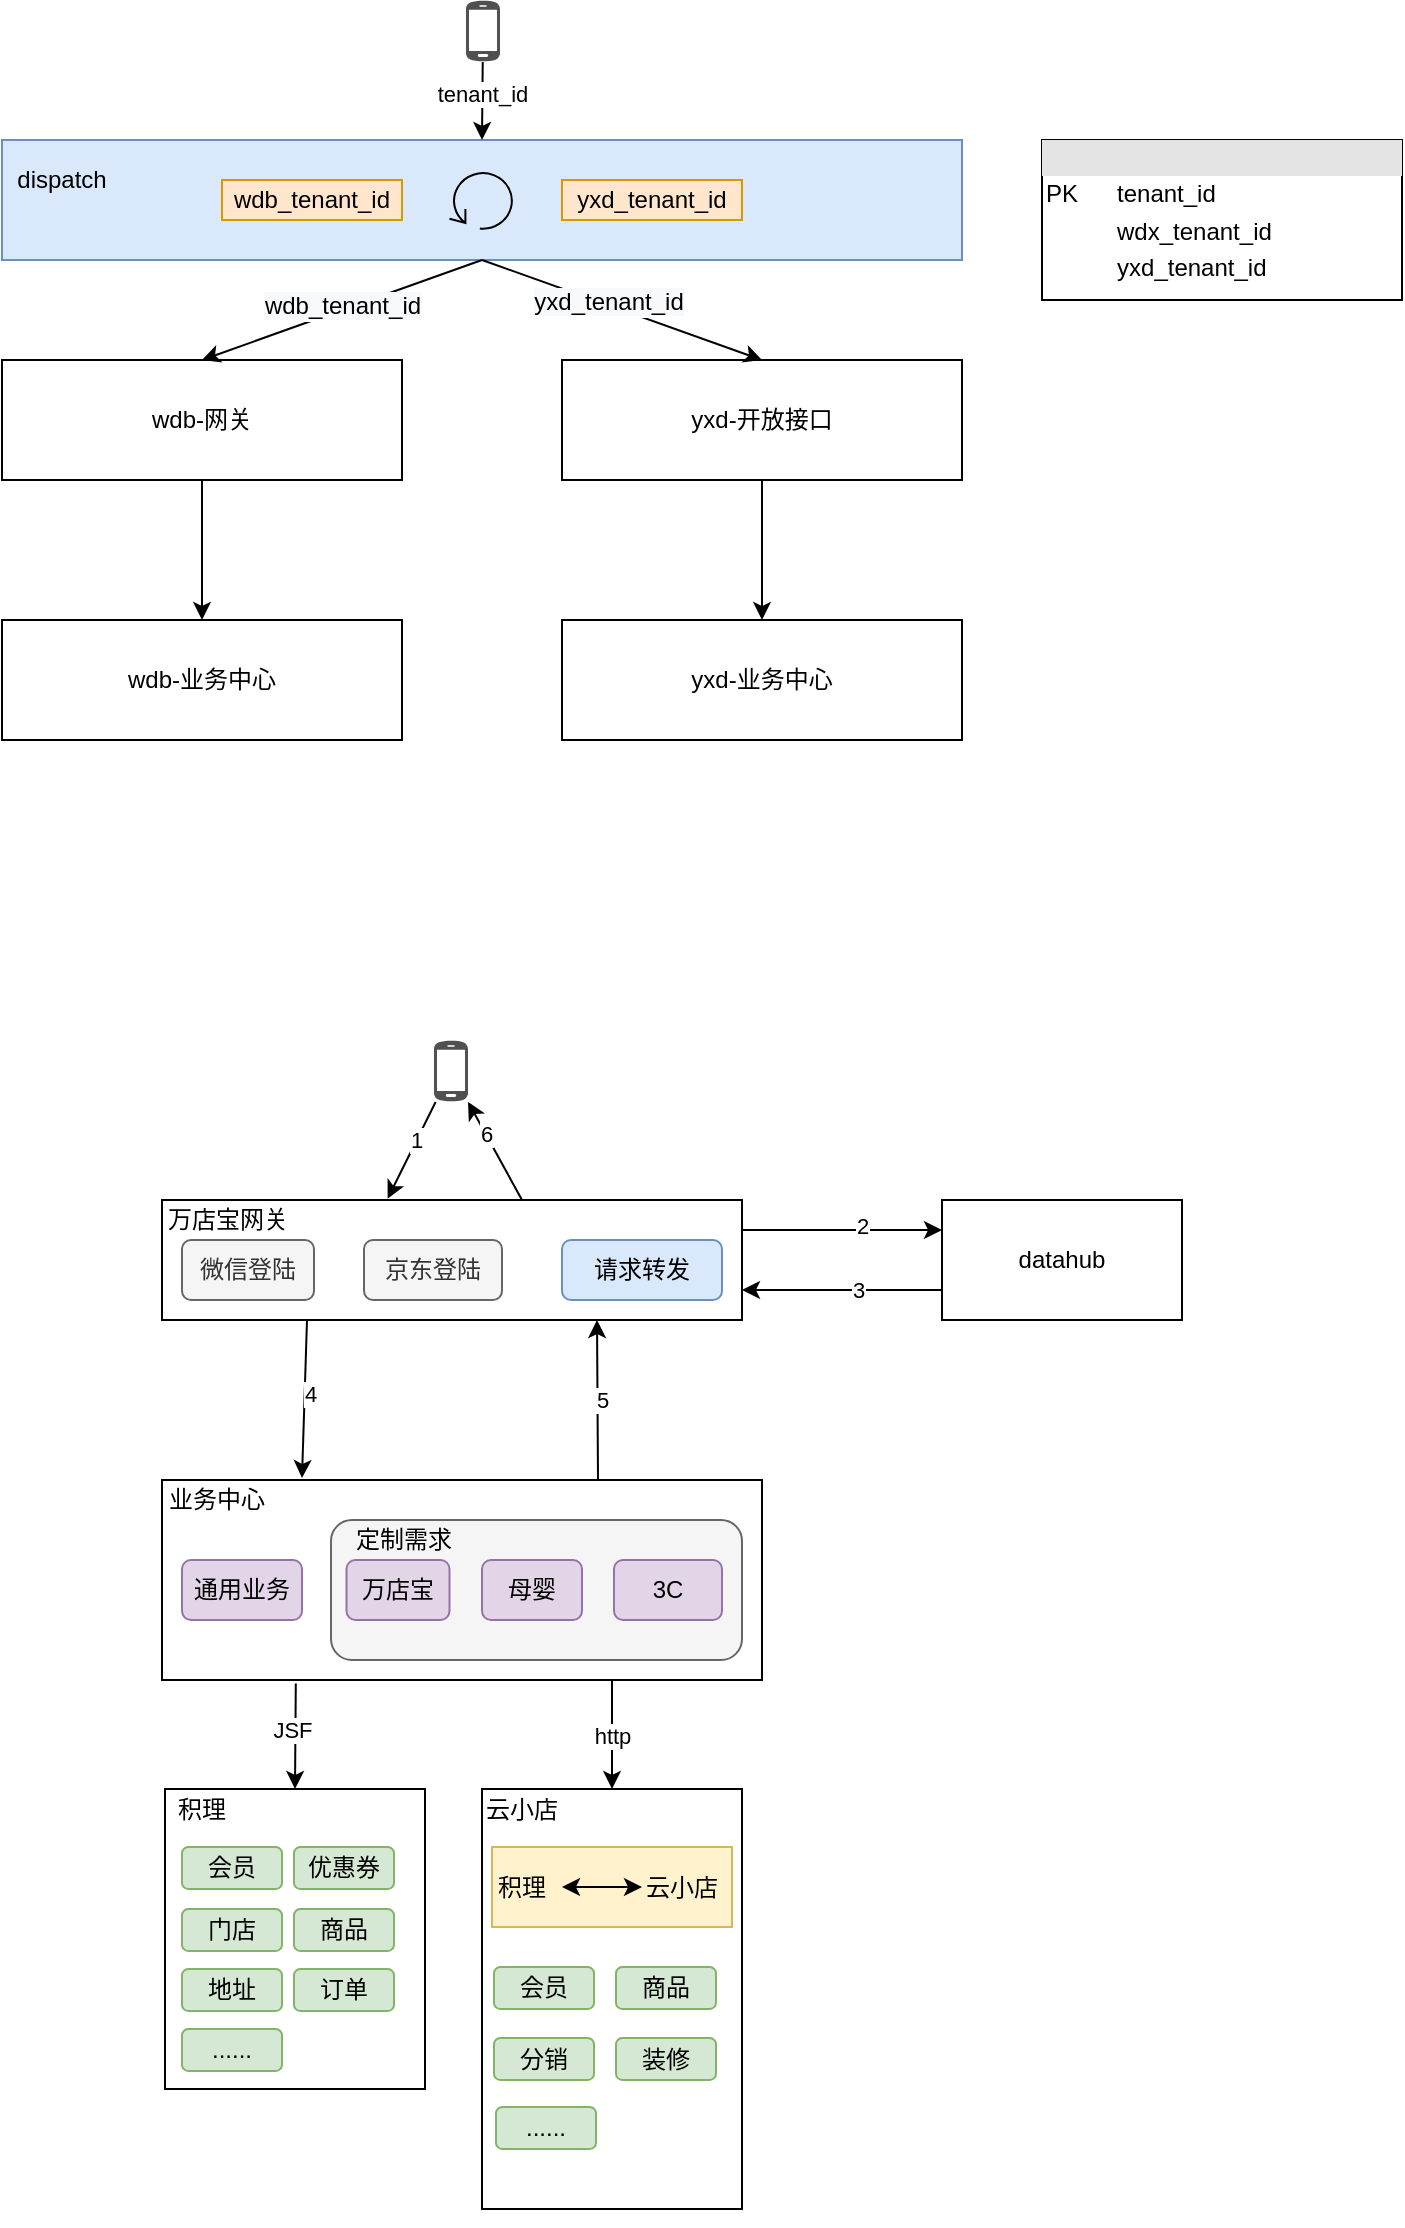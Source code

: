 <mxfile version="14.5.8" type="github">
  <diagram id="L7T1MbWQGTf25k8NJwNz" name="Page-1">
    <mxGraphModel dx="988" dy="564" grid="1" gridSize="10" guides="1" tooltips="1" connect="1" arrows="1" fold="1" page="1" pageScale="1" pageWidth="827" pageHeight="1169" math="0" shadow="0">
      <root>
        <mxCell id="0" />
        <mxCell id="1" parent="0" />
        <mxCell id="DZX4JbNncJ1b7HLnPG4--37" value="" style="rounded=0;whiteSpace=wrap;html=1;" vertex="1" parent="1">
          <mxGeometry x="240" y="920" width="300" height="100" as="geometry" />
        </mxCell>
        <mxCell id="DZX4JbNncJ1b7HLnPG4--77" value="" style="rounded=1;whiteSpace=wrap;html=1;fillColor=#f5f5f5;strokeColor=#666666;fontColor=#333333;" vertex="1" parent="1">
          <mxGeometry x="324.5" y="940" width="205.5" height="70" as="geometry" />
        </mxCell>
        <mxCell id="DZX4JbNncJ1b7HLnPG4--1" value="" style="rounded=0;whiteSpace=wrap;html=1;fillColor=#dae8fc;strokeColor=#6c8ebf;" vertex="1" parent="1">
          <mxGeometry x="160" y="250" width="480" height="60" as="geometry" />
        </mxCell>
        <mxCell id="DZX4JbNncJ1b7HLnPG4--2" value="wdb-网关" style="rounded=0;whiteSpace=wrap;html=1;" vertex="1" parent="1">
          <mxGeometry x="160" y="360" width="200" height="60" as="geometry" />
        </mxCell>
        <mxCell id="DZX4JbNncJ1b7HLnPG4--3" value="yxd-开放接口" style="rounded=0;whiteSpace=wrap;html=1;" vertex="1" parent="1">
          <mxGeometry x="440" y="360" width="200" height="60" as="geometry" />
        </mxCell>
        <mxCell id="DZX4JbNncJ1b7HLnPG4--4" value="" style="endArrow=classic;html=1;exitX=0.5;exitY=1;exitDx=0;exitDy=0;entryX=0.5;entryY=0;entryDx=0;entryDy=0;" edge="1" parent="1" source="DZX4JbNncJ1b7HLnPG4--1" target="DZX4JbNncJ1b7HLnPG4--2">
          <mxGeometry width="50" height="50" relative="1" as="geometry">
            <mxPoint x="390" y="460" as="sourcePoint" />
            <mxPoint x="440" y="410" as="targetPoint" />
          </mxGeometry>
        </mxCell>
        <mxCell id="DZX4JbNncJ1b7HLnPG4--21" value="&lt;span style=&quot;font-size: 12px ; background-color: rgb(248 , 249 , 250)&quot;&gt;wdb_tenant_id&lt;/span&gt;" style="edgeLabel;html=1;align=center;verticalAlign=middle;resizable=0;points=[];" vertex="1" connectable="0" parent="DZX4JbNncJ1b7HLnPG4--4">
          <mxGeometry x="-0.004" y="-2" relative="1" as="geometry">
            <mxPoint as="offset" />
          </mxGeometry>
        </mxCell>
        <mxCell id="DZX4JbNncJ1b7HLnPG4--5" value="" style="endArrow=classic;html=1;entryX=0.5;entryY=0;entryDx=0;entryDy=0;" edge="1" parent="1" target="DZX4JbNncJ1b7HLnPG4--3">
          <mxGeometry width="50" height="50" relative="1" as="geometry">
            <mxPoint x="400" y="310" as="sourcePoint" />
            <mxPoint x="440" y="410" as="targetPoint" />
          </mxGeometry>
        </mxCell>
        <mxCell id="DZX4JbNncJ1b7HLnPG4--22" value="&lt;span style=&quot;font-size: 12px ; background-color: rgb(248 , 249 , 250)&quot;&gt;yxd_tenant_id&lt;/span&gt;" style="edgeLabel;html=1;align=center;verticalAlign=middle;resizable=0;points=[];" vertex="1" connectable="0" parent="DZX4JbNncJ1b7HLnPG4--5">
          <mxGeometry x="-0.113" y="2" relative="1" as="geometry">
            <mxPoint as="offset" />
          </mxGeometry>
        </mxCell>
        <mxCell id="DZX4JbNncJ1b7HLnPG4--6" value="wdb-业务中心" style="rounded=0;whiteSpace=wrap;html=1;" vertex="1" parent="1">
          <mxGeometry x="160" y="490" width="200" height="60" as="geometry" />
        </mxCell>
        <mxCell id="DZX4JbNncJ1b7HLnPG4--7" value="yxd-业务中心" style="rounded=0;whiteSpace=wrap;html=1;" vertex="1" parent="1">
          <mxGeometry x="440" y="490" width="200" height="60" as="geometry" />
        </mxCell>
        <mxCell id="DZX4JbNncJ1b7HLnPG4--8" value="" style="endArrow=classic;html=1;exitX=0.5;exitY=1;exitDx=0;exitDy=0;entryX=0.5;entryY=0;entryDx=0;entryDy=0;" edge="1" parent="1" source="DZX4JbNncJ1b7HLnPG4--2" target="DZX4JbNncJ1b7HLnPG4--6">
          <mxGeometry width="50" height="50" relative="1" as="geometry">
            <mxPoint x="230" y="470" as="sourcePoint" />
            <mxPoint x="280" y="420" as="targetPoint" />
          </mxGeometry>
        </mxCell>
        <mxCell id="DZX4JbNncJ1b7HLnPG4--10" value="" style="endArrow=classic;html=1;exitX=0.5;exitY=1;exitDx=0;exitDy=0;entryX=0.5;entryY=0;entryDx=0;entryDy=0;" edge="1" parent="1" source="DZX4JbNncJ1b7HLnPG4--3" target="DZX4JbNncJ1b7HLnPG4--7">
          <mxGeometry width="50" height="50" relative="1" as="geometry">
            <mxPoint x="540" y="440" as="sourcePoint" />
            <mxPoint x="420" y="460" as="targetPoint" />
          </mxGeometry>
        </mxCell>
        <mxCell id="DZX4JbNncJ1b7HLnPG4--11" value="" style="pointerEvents=1;shadow=0;dashed=0;html=1;strokeColor=none;fillColor=#505050;labelPosition=center;verticalLabelPosition=bottom;verticalAlign=top;outlineConnect=0;align=center;shape=mxgraph.office.devices.cell_phone_android_proportional;" vertex="1" parent="1">
          <mxGeometry x="392" y="180" width="17" height="31" as="geometry" />
        </mxCell>
        <mxCell id="DZX4JbNncJ1b7HLnPG4--12" value="" style="endArrow=classic;html=1;entryX=0.5;entryY=0;entryDx=0;entryDy=0;" edge="1" parent="1" source="DZX4JbNncJ1b7HLnPG4--11" target="DZX4JbNncJ1b7HLnPG4--1">
          <mxGeometry width="50" height="50" relative="1" as="geometry">
            <mxPoint x="400" y="250" as="sourcePoint" />
            <mxPoint x="450" y="200" as="targetPoint" />
          </mxGeometry>
        </mxCell>
        <mxCell id="DZX4JbNncJ1b7HLnPG4--13" value="tenant_id" style="edgeLabel;html=1;align=center;verticalAlign=middle;resizable=0;points=[];" vertex="1" connectable="0" parent="DZX4JbNncJ1b7HLnPG4--12">
          <mxGeometry x="-0.179" relative="1" as="geometry">
            <mxPoint as="offset" />
          </mxGeometry>
        </mxCell>
        <mxCell id="DZX4JbNncJ1b7HLnPG4--15" value="dispatch" style="text;html=1;strokeColor=none;fillColor=none;align=center;verticalAlign=middle;whiteSpace=wrap;rounded=0;" vertex="1" parent="1">
          <mxGeometry x="170" y="260" width="40" height="20" as="geometry" />
        </mxCell>
        <mxCell id="DZX4JbNncJ1b7HLnPG4--18" value="" style="shape=mxgraph.bpmn.loop;html=1;outlineConnect=0;" vertex="1" parent="1">
          <mxGeometry x="383.75" y="265" width="32.5" height="30" as="geometry" />
        </mxCell>
        <mxCell id="DZX4JbNncJ1b7HLnPG4--19" value="wdb_tenant_id" style="text;html=1;strokeColor=#d79b00;fillColor=#ffe6cc;align=center;verticalAlign=middle;whiteSpace=wrap;rounded=0;" vertex="1" parent="1">
          <mxGeometry x="270" y="270" width="90" height="20" as="geometry" />
        </mxCell>
        <mxCell id="DZX4JbNncJ1b7HLnPG4--20" value="yxd_tenant_id" style="text;html=1;strokeColor=#d79b00;fillColor=#ffe6cc;align=center;verticalAlign=middle;whiteSpace=wrap;rounded=0;" vertex="1" parent="1">
          <mxGeometry x="440" y="270" width="90" height="20" as="geometry" />
        </mxCell>
        <mxCell id="DZX4JbNncJ1b7HLnPG4--23" value="&lt;div style=&quot;box-sizing: border-box ; width: 100% ; background: #e4e4e4 ; padding: 2px&quot;&gt;&lt;br&gt;&lt;/div&gt;&lt;table style=&quot;width: 100% ; font-size: 1em&quot; cellpadding=&quot;2&quot; cellspacing=&quot;0&quot;&gt;&lt;tbody&gt;&lt;tr&gt;&lt;td&gt;PK&lt;/td&gt;&lt;td&gt;tenant_id&lt;/td&gt;&lt;/tr&gt;&lt;tr&gt;&lt;td&gt;&lt;br&gt;&lt;/td&gt;&lt;td&gt;wdx_tenant_id&lt;/td&gt;&lt;/tr&gt;&lt;tr&gt;&lt;td&gt;&lt;/td&gt;&lt;td&gt;yxd_tenant_id&lt;/td&gt;&lt;/tr&gt;&lt;/tbody&gt;&lt;/table&gt;" style="verticalAlign=top;align=left;overflow=fill;html=1;" vertex="1" parent="1">
          <mxGeometry x="680" y="250" width="180" height="80" as="geometry" />
        </mxCell>
        <mxCell id="DZX4JbNncJ1b7HLnPG4--24" value="" style="pointerEvents=1;shadow=0;dashed=0;html=1;strokeColor=none;fillColor=#505050;labelPosition=center;verticalLabelPosition=bottom;verticalAlign=top;outlineConnect=0;align=center;shape=mxgraph.office.devices.cell_phone_android_proportional;" vertex="1" parent="1">
          <mxGeometry x="376" y="700" width="17" height="31" as="geometry" />
        </mxCell>
        <mxCell id="DZX4JbNncJ1b7HLnPG4--25" value="" style="rounded=0;whiteSpace=wrap;html=1;" vertex="1" parent="1">
          <mxGeometry x="240" y="780" width="290" height="60" as="geometry" />
        </mxCell>
        <mxCell id="DZX4JbNncJ1b7HLnPG4--26" value="万店宝网关" style="text;html=1;strokeColor=none;fillColor=none;align=center;verticalAlign=middle;whiteSpace=wrap;rounded=0;" vertex="1" parent="1">
          <mxGeometry x="240" y="780" width="66" height="20" as="geometry" />
        </mxCell>
        <mxCell id="DZX4JbNncJ1b7HLnPG4--27" value="微信登陆" style="rounded=1;whiteSpace=wrap;html=1;fillColor=#f5f5f5;strokeColor=#666666;fontColor=#333333;" vertex="1" parent="1">
          <mxGeometry x="250" y="800" width="66" height="30" as="geometry" />
        </mxCell>
        <mxCell id="DZX4JbNncJ1b7HLnPG4--28" value="京东登陆" style="rounded=1;whiteSpace=wrap;html=1;fillColor=#f5f5f5;strokeColor=#666666;fontColor=#333333;" vertex="1" parent="1">
          <mxGeometry x="341" y="800" width="69" height="30" as="geometry" />
        </mxCell>
        <mxCell id="DZX4JbNncJ1b7HLnPG4--29" value="请求转发" style="rounded=1;whiteSpace=wrap;html=1;fillColor=#dae8fc;strokeColor=#6c8ebf;" vertex="1" parent="1">
          <mxGeometry x="440" y="800" width="80" height="30" as="geometry" />
        </mxCell>
        <mxCell id="DZX4JbNncJ1b7HLnPG4--30" value="datahub" style="rounded=0;whiteSpace=wrap;html=1;" vertex="1" parent="1">
          <mxGeometry x="630" y="780" width="120" height="60" as="geometry" />
        </mxCell>
        <mxCell id="DZX4JbNncJ1b7HLnPG4--31" value="" style="endArrow=classic;html=1;exitX=1;exitY=0.25;exitDx=0;exitDy=0;entryX=0;entryY=0.25;entryDx=0;entryDy=0;" edge="1" parent="1" source="DZX4JbNncJ1b7HLnPG4--25" target="DZX4JbNncJ1b7HLnPG4--30">
          <mxGeometry width="50" height="50" relative="1" as="geometry">
            <mxPoint x="530" y="840" as="sourcePoint" />
            <mxPoint x="580" y="790" as="targetPoint" />
          </mxGeometry>
        </mxCell>
        <mxCell id="DZX4JbNncJ1b7HLnPG4--35" value="2" style="edgeLabel;html=1;align=center;verticalAlign=middle;resizable=0;points=[];" vertex="1" connectable="0" parent="DZX4JbNncJ1b7HLnPG4--31">
          <mxGeometry x="0.19" y="2" relative="1" as="geometry">
            <mxPoint as="offset" />
          </mxGeometry>
        </mxCell>
        <mxCell id="DZX4JbNncJ1b7HLnPG4--32" value="" style="endArrow=classic;html=1;exitX=0;exitY=0.75;exitDx=0;exitDy=0;entryX=1;entryY=0.75;entryDx=0;entryDy=0;" edge="1" parent="1" source="DZX4JbNncJ1b7HLnPG4--30" target="DZX4JbNncJ1b7HLnPG4--25">
          <mxGeometry width="50" height="50" relative="1" as="geometry">
            <mxPoint x="540" y="900" as="sourcePoint" />
            <mxPoint x="590" y="850" as="targetPoint" />
          </mxGeometry>
        </mxCell>
        <mxCell id="DZX4JbNncJ1b7HLnPG4--36" value="3" style="edgeLabel;html=1;align=center;verticalAlign=middle;resizable=0;points=[];" vertex="1" connectable="0" parent="DZX4JbNncJ1b7HLnPG4--32">
          <mxGeometry x="-0.157" relative="1" as="geometry">
            <mxPoint as="offset" />
          </mxGeometry>
        </mxCell>
        <mxCell id="DZX4JbNncJ1b7HLnPG4--33" value="" style="endArrow=classic;html=1;entryX=0.389;entryY=-0.011;entryDx=0;entryDy=0;entryPerimeter=0;" edge="1" parent="1" source="DZX4JbNncJ1b7HLnPG4--24" target="DZX4JbNncJ1b7HLnPG4--25">
          <mxGeometry width="50" height="50" relative="1" as="geometry">
            <mxPoint x="400" y="740" as="sourcePoint" />
            <mxPoint x="500" y="800" as="targetPoint" />
          </mxGeometry>
        </mxCell>
        <mxCell id="DZX4JbNncJ1b7HLnPG4--34" value="1" style="edgeLabel;html=1;align=center;verticalAlign=middle;resizable=0;points=[];" vertex="1" connectable="0" parent="DZX4JbNncJ1b7HLnPG4--33">
          <mxGeometry x="-0.218" y="-1" relative="1" as="geometry">
            <mxPoint as="offset" />
          </mxGeometry>
        </mxCell>
        <mxCell id="DZX4JbNncJ1b7HLnPG4--38" value="业务中心" style="text;html=1;strokeColor=none;fillColor=none;align=center;verticalAlign=middle;whiteSpace=wrap;rounded=0;" vertex="1" parent="1">
          <mxGeometry x="235" y="920" width="65" height="20" as="geometry" />
        </mxCell>
        <mxCell id="DZX4JbNncJ1b7HLnPG4--40" value="" style="endArrow=classic;html=1;entryX=0.75;entryY=1;entryDx=0;entryDy=0;" edge="1" parent="1" target="DZX4JbNncJ1b7HLnPG4--25">
          <mxGeometry width="50" height="50" relative="1" as="geometry">
            <mxPoint x="458" y="920" as="sourcePoint" />
            <mxPoint x="451" y="840" as="targetPoint" />
          </mxGeometry>
        </mxCell>
        <mxCell id="DZX4JbNncJ1b7HLnPG4--43" value="5" style="edgeLabel;html=1;align=center;verticalAlign=middle;resizable=0;points=[];" vertex="1" connectable="0" parent="DZX4JbNncJ1b7HLnPG4--40">
          <mxGeometry x="-0.004" y="-2" relative="1" as="geometry">
            <mxPoint as="offset" />
          </mxGeometry>
        </mxCell>
        <mxCell id="DZX4JbNncJ1b7HLnPG4--41" value="" style="endArrow=classic;html=1;exitX=0.25;exitY=1;exitDx=0;exitDy=0;" edge="1" parent="1" source="DZX4JbNncJ1b7HLnPG4--25">
          <mxGeometry width="50" height="50" relative="1" as="geometry">
            <mxPoint x="300" y="900" as="sourcePoint" />
            <mxPoint x="310" y="919" as="targetPoint" />
          </mxGeometry>
        </mxCell>
        <mxCell id="DZX4JbNncJ1b7HLnPG4--42" value="4" style="edgeLabel;html=1;align=center;verticalAlign=middle;resizable=0;points=[];" vertex="1" connectable="0" parent="DZX4JbNncJ1b7HLnPG4--41">
          <mxGeometry x="-0.058" y="2" relative="1" as="geometry">
            <mxPoint as="offset" />
          </mxGeometry>
        </mxCell>
        <mxCell id="DZX4JbNncJ1b7HLnPG4--44" value="" style="endArrow=classic;html=1;" edge="1" parent="1" target="DZX4JbNncJ1b7HLnPG4--24">
          <mxGeometry width="50" height="50" relative="1" as="geometry">
            <mxPoint x="420" y="780" as="sourcePoint" />
            <mxPoint x="500" y="920" as="targetPoint" />
          </mxGeometry>
        </mxCell>
        <mxCell id="DZX4JbNncJ1b7HLnPG4--45" value="6" style="edgeLabel;html=1;align=center;verticalAlign=middle;resizable=0;points=[];" vertex="1" connectable="0" parent="DZX4JbNncJ1b7HLnPG4--44">
          <mxGeometry x="0.362" y="1" relative="1" as="geometry">
            <mxPoint x="1" as="offset" />
          </mxGeometry>
        </mxCell>
        <mxCell id="DZX4JbNncJ1b7HLnPG4--47" value="" style="rounded=0;whiteSpace=wrap;html=1;" vertex="1" parent="1">
          <mxGeometry x="241.5" y="1074.5" width="130" height="150" as="geometry" />
        </mxCell>
        <mxCell id="DZX4JbNncJ1b7HLnPG4--48" value="积理" style="text;html=1;strokeColor=none;fillColor=none;align=center;verticalAlign=middle;whiteSpace=wrap;rounded=0;" vertex="1" parent="1">
          <mxGeometry x="240" y="1074.5" width="40" height="20" as="geometry" />
        </mxCell>
        <mxCell id="DZX4JbNncJ1b7HLnPG4--49" value="会员" style="rounded=1;whiteSpace=wrap;html=1;fillColor=#d5e8d4;strokeColor=#82b366;" vertex="1" parent="1">
          <mxGeometry x="250" y="1103.5" width="50" height="21" as="geometry" />
        </mxCell>
        <mxCell id="DZX4JbNncJ1b7HLnPG4--50" value="优惠券" style="rounded=1;whiteSpace=wrap;html=1;fillColor=#d5e8d4;strokeColor=#82b366;" vertex="1" parent="1">
          <mxGeometry x="306" y="1103.5" width="50" height="21" as="geometry" />
        </mxCell>
        <mxCell id="DZX4JbNncJ1b7HLnPG4--51" value="门店" style="rounded=1;whiteSpace=wrap;html=1;fillColor=#d5e8d4;strokeColor=#82b366;" vertex="1" parent="1">
          <mxGeometry x="250" y="1134.5" width="50" height="21" as="geometry" />
        </mxCell>
        <mxCell id="DZX4JbNncJ1b7HLnPG4--52" value="商品" style="rounded=1;whiteSpace=wrap;html=1;fillColor=#d5e8d4;strokeColor=#82b366;" vertex="1" parent="1">
          <mxGeometry x="306" y="1134.5" width="50" height="21" as="geometry" />
        </mxCell>
        <mxCell id="DZX4JbNncJ1b7HLnPG4--53" value="地址" style="rounded=1;whiteSpace=wrap;html=1;fillColor=#d5e8d4;strokeColor=#82b366;" vertex="1" parent="1">
          <mxGeometry x="250" y="1164.5" width="50" height="21" as="geometry" />
        </mxCell>
        <mxCell id="DZX4JbNncJ1b7HLnPG4--54" value="订单" style="rounded=1;whiteSpace=wrap;html=1;fillColor=#d5e8d4;strokeColor=#82b366;" vertex="1" parent="1">
          <mxGeometry x="306" y="1164.5" width="50" height="21" as="geometry" />
        </mxCell>
        <mxCell id="DZX4JbNncJ1b7HLnPG4--55" value="......" style="rounded=1;whiteSpace=wrap;html=1;fillColor=#d5e8d4;strokeColor=#82b366;" vertex="1" parent="1">
          <mxGeometry x="250" y="1194.5" width="50" height="21" as="geometry" />
        </mxCell>
        <mxCell id="DZX4JbNncJ1b7HLnPG4--56" value="" style="rounded=0;whiteSpace=wrap;html=1;" vertex="1" parent="1">
          <mxGeometry x="400" y="1074.5" width="130" height="210" as="geometry" />
        </mxCell>
        <mxCell id="DZX4JbNncJ1b7HLnPG4--57" value="云小店" style="text;html=1;strokeColor=none;fillColor=none;align=center;verticalAlign=middle;whiteSpace=wrap;rounded=0;" vertex="1" parent="1">
          <mxGeometry x="400" y="1074.5" width="40" height="20" as="geometry" />
        </mxCell>
        <mxCell id="DZX4JbNncJ1b7HLnPG4--58" value="会员" style="rounded=1;whiteSpace=wrap;html=1;fillColor=#d5e8d4;strokeColor=#82b366;" vertex="1" parent="1">
          <mxGeometry x="406" y="1163.5" width="50" height="21" as="geometry" />
        </mxCell>
        <mxCell id="DZX4JbNncJ1b7HLnPG4--59" value="商品" style="rounded=1;whiteSpace=wrap;html=1;fillColor=#d5e8d4;strokeColor=#82b366;" vertex="1" parent="1">
          <mxGeometry x="467" y="1163.5" width="50" height="21" as="geometry" />
        </mxCell>
        <mxCell id="DZX4JbNncJ1b7HLnPG4--60" value="分销" style="rounded=1;whiteSpace=wrap;html=1;fillColor=#d5e8d4;strokeColor=#82b366;" vertex="1" parent="1">
          <mxGeometry x="406" y="1199" width="50" height="21" as="geometry" />
        </mxCell>
        <mxCell id="DZX4JbNncJ1b7HLnPG4--61" value="装修" style="rounded=1;whiteSpace=wrap;html=1;fillColor=#d5e8d4;strokeColor=#82b366;" vertex="1" parent="1">
          <mxGeometry x="467" y="1199" width="50" height="21" as="geometry" />
        </mxCell>
        <mxCell id="DZX4JbNncJ1b7HLnPG4--62" value="......" style="rounded=1;whiteSpace=wrap;html=1;fillColor=#d5e8d4;strokeColor=#82b366;" vertex="1" parent="1">
          <mxGeometry x="407" y="1233.5" width="50" height="21" as="geometry" />
        </mxCell>
        <mxCell id="DZX4JbNncJ1b7HLnPG4--64" value="" style="rounded=0;whiteSpace=wrap;html=1;fillColor=#fff2cc;strokeColor=#d6b656;" vertex="1" parent="1">
          <mxGeometry x="405" y="1103.5" width="120" height="40" as="geometry" />
        </mxCell>
        <mxCell id="DZX4JbNncJ1b7HLnPG4--66" value="积理" style="text;html=1;strokeColor=none;fillColor=none;align=center;verticalAlign=middle;whiteSpace=wrap;rounded=0;" vertex="1" parent="1">
          <mxGeometry x="400" y="1113.5" width="40" height="20" as="geometry" />
        </mxCell>
        <mxCell id="DZX4JbNncJ1b7HLnPG4--67" value="云小店" style="text;html=1;strokeColor=none;fillColor=none;align=center;verticalAlign=middle;whiteSpace=wrap;rounded=0;" vertex="1" parent="1">
          <mxGeometry x="480" y="1113.5" width="40" height="20" as="geometry" />
        </mxCell>
        <mxCell id="DZX4JbNncJ1b7HLnPG4--68" value="" style="endArrow=classic;startArrow=classic;html=1;exitX=1;exitY=0.5;exitDx=0;exitDy=0;entryX=0;entryY=0.5;entryDx=0;entryDy=0;" edge="1" parent="1" source="DZX4JbNncJ1b7HLnPG4--66" target="DZX4JbNncJ1b7HLnPG4--67">
          <mxGeometry width="50" height="50" relative="1" as="geometry">
            <mxPoint x="450" y="1103.5" as="sourcePoint" />
            <mxPoint x="500" y="1053.5" as="targetPoint" />
          </mxGeometry>
        </mxCell>
        <mxCell id="DZX4JbNncJ1b7HLnPG4--69" style="edgeStyle=orthogonalEdgeStyle;rounded=0;orthogonalLoop=1;jettySize=auto;html=1;exitX=0.5;exitY=1;exitDx=0;exitDy=0;" edge="1" parent="1" source="DZX4JbNncJ1b7HLnPG4--56" target="DZX4JbNncJ1b7HLnPG4--56">
          <mxGeometry relative="1" as="geometry" />
        </mxCell>
        <mxCell id="DZX4JbNncJ1b7HLnPG4--72" value="万店宝" style="rounded=1;whiteSpace=wrap;html=1;fillColor=#e1d5e7;strokeColor=#9673a6;" vertex="1" parent="1">
          <mxGeometry x="332.25" y="960" width="51.5" height="30" as="geometry" />
        </mxCell>
        <mxCell id="DZX4JbNncJ1b7HLnPG4--73" value="母婴" style="rounded=1;whiteSpace=wrap;html=1;fillColor=#e1d5e7;strokeColor=#9673a6;" vertex="1" parent="1">
          <mxGeometry x="400" y="960" width="50" height="30" as="geometry" />
        </mxCell>
        <mxCell id="DZX4JbNncJ1b7HLnPG4--74" value="3C" style="rounded=1;whiteSpace=wrap;html=1;fillColor=#e1d5e7;strokeColor=#9673a6;" vertex="1" parent="1">
          <mxGeometry x="466" y="960" width="54" height="30" as="geometry" />
        </mxCell>
        <mxCell id="DZX4JbNncJ1b7HLnPG4--76" value="通用业务" style="rounded=1;whiteSpace=wrap;html=1;fillColor=#e1d5e7;strokeColor=#9673a6;" vertex="1" parent="1">
          <mxGeometry x="250" y="960" width="60" height="30" as="geometry" />
        </mxCell>
        <mxCell id="DZX4JbNncJ1b7HLnPG4--78" value="定制需求" style="text;html=1;strokeColor=none;fillColor=none;align=center;verticalAlign=middle;whiteSpace=wrap;rounded=0;" vertex="1" parent="1">
          <mxGeometry x="332" y="940" width="58" height="20" as="geometry" />
        </mxCell>
        <mxCell id="DZX4JbNncJ1b7HLnPG4--79" value="http" style="endArrow=classic;html=1;entryX=0.5;entryY=0;entryDx=0;entryDy=0;exitX=0.75;exitY=1;exitDx=0;exitDy=0;" edge="1" parent="1" source="DZX4JbNncJ1b7HLnPG4--37" target="DZX4JbNncJ1b7HLnPG4--56">
          <mxGeometry width="50" height="50" relative="1" as="geometry">
            <mxPoint x="460" y="1020" as="sourcePoint" />
            <mxPoint x="510" y="970" as="targetPoint" />
          </mxGeometry>
        </mxCell>
        <mxCell id="DZX4JbNncJ1b7HLnPG4--81" value="" style="endArrow=classic;html=1;exitX=0.223;exitY=1.018;exitDx=0;exitDy=0;entryX=0.5;entryY=0;entryDx=0;entryDy=0;exitPerimeter=0;" edge="1" parent="1" source="DZX4JbNncJ1b7HLnPG4--37" target="DZX4JbNncJ1b7HLnPG4--47">
          <mxGeometry width="50" height="50" relative="1" as="geometry">
            <mxPoint x="450" y="1020" as="sourcePoint" />
            <mxPoint x="500" y="970" as="targetPoint" />
          </mxGeometry>
        </mxCell>
        <mxCell id="DZX4JbNncJ1b7HLnPG4--82" value="JSF" style="edgeLabel;html=1;align=center;verticalAlign=middle;resizable=0;points=[];" vertex="1" connectable="0" parent="DZX4JbNncJ1b7HLnPG4--81">
          <mxGeometry x="-0.144" y="-2" relative="1" as="geometry">
            <mxPoint as="offset" />
          </mxGeometry>
        </mxCell>
      </root>
    </mxGraphModel>
  </diagram>
</mxfile>
